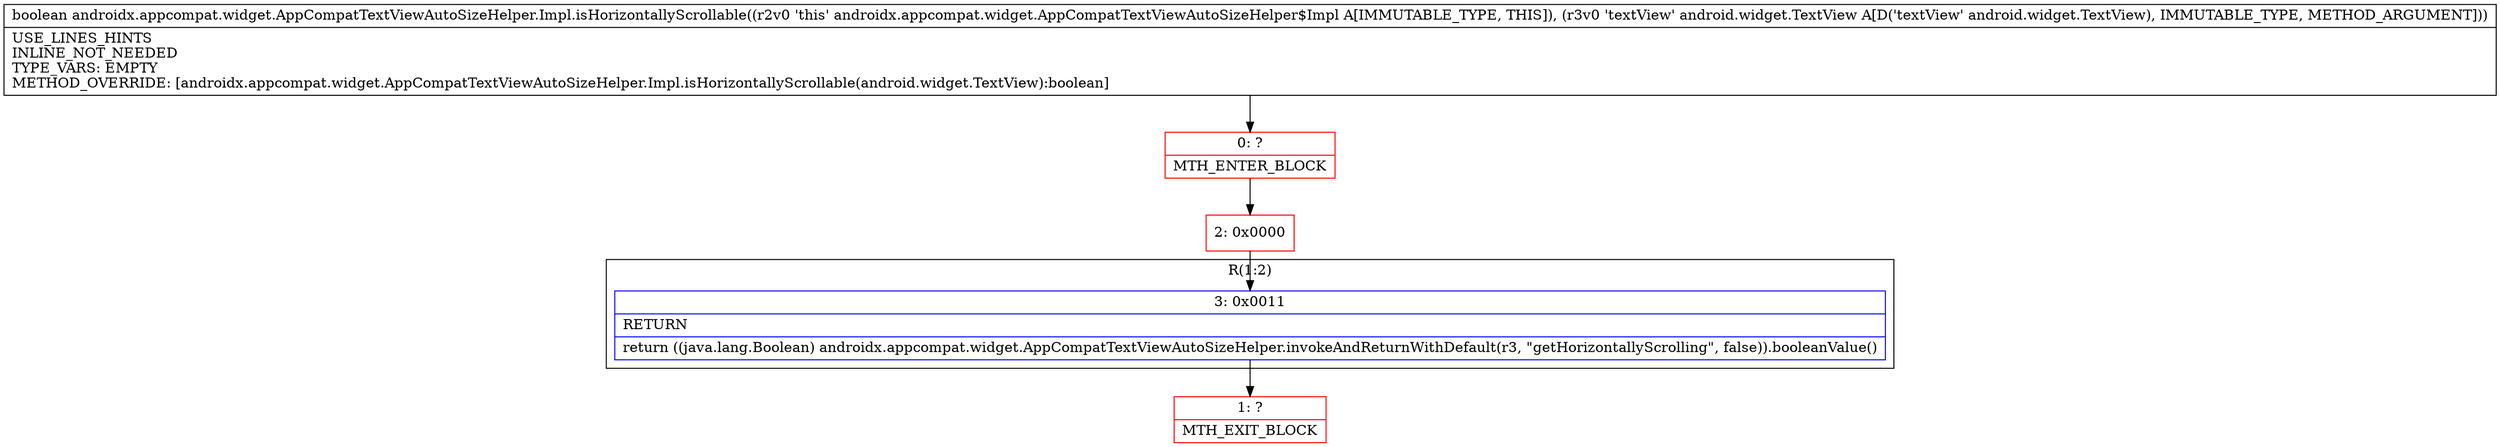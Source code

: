 digraph "CFG forandroidx.appcompat.widget.AppCompatTextViewAutoSizeHelper.Impl.isHorizontallyScrollable(Landroid\/widget\/TextView;)Z" {
subgraph cluster_Region_839890202 {
label = "R(1:2)";
node [shape=record,color=blue];
Node_3 [shape=record,label="{3\:\ 0x0011|RETURN\l|return ((java.lang.Boolean) androidx.appcompat.widget.AppCompatTextViewAutoSizeHelper.invokeAndReturnWithDefault(r3, \"getHorizontallyScrolling\", false)).booleanValue()\l}"];
}
Node_0 [shape=record,color=red,label="{0\:\ ?|MTH_ENTER_BLOCK\l}"];
Node_2 [shape=record,color=red,label="{2\:\ 0x0000}"];
Node_1 [shape=record,color=red,label="{1\:\ ?|MTH_EXIT_BLOCK\l}"];
MethodNode[shape=record,label="{boolean androidx.appcompat.widget.AppCompatTextViewAutoSizeHelper.Impl.isHorizontallyScrollable((r2v0 'this' androidx.appcompat.widget.AppCompatTextViewAutoSizeHelper$Impl A[IMMUTABLE_TYPE, THIS]), (r3v0 'textView' android.widget.TextView A[D('textView' android.widget.TextView), IMMUTABLE_TYPE, METHOD_ARGUMENT]))  | USE_LINES_HINTS\lINLINE_NOT_NEEDED\lTYPE_VARS: EMPTY\lMETHOD_OVERRIDE: [androidx.appcompat.widget.AppCompatTextViewAutoSizeHelper.Impl.isHorizontallyScrollable(android.widget.TextView):boolean]\l}"];
MethodNode -> Node_0;Node_3 -> Node_1;
Node_0 -> Node_2;
Node_2 -> Node_3;
}

